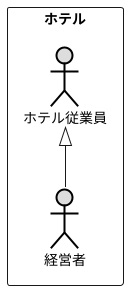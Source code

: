 @startuml ユースケース図
' left to right direction
rectangle ホテル{
actor 経営者#DDDDDD;line:black;line.bold;
actor ホテル従業員#DDDDDD;line:black;line.bold;
}
ホテル従業員<|--経営者 
@enduml